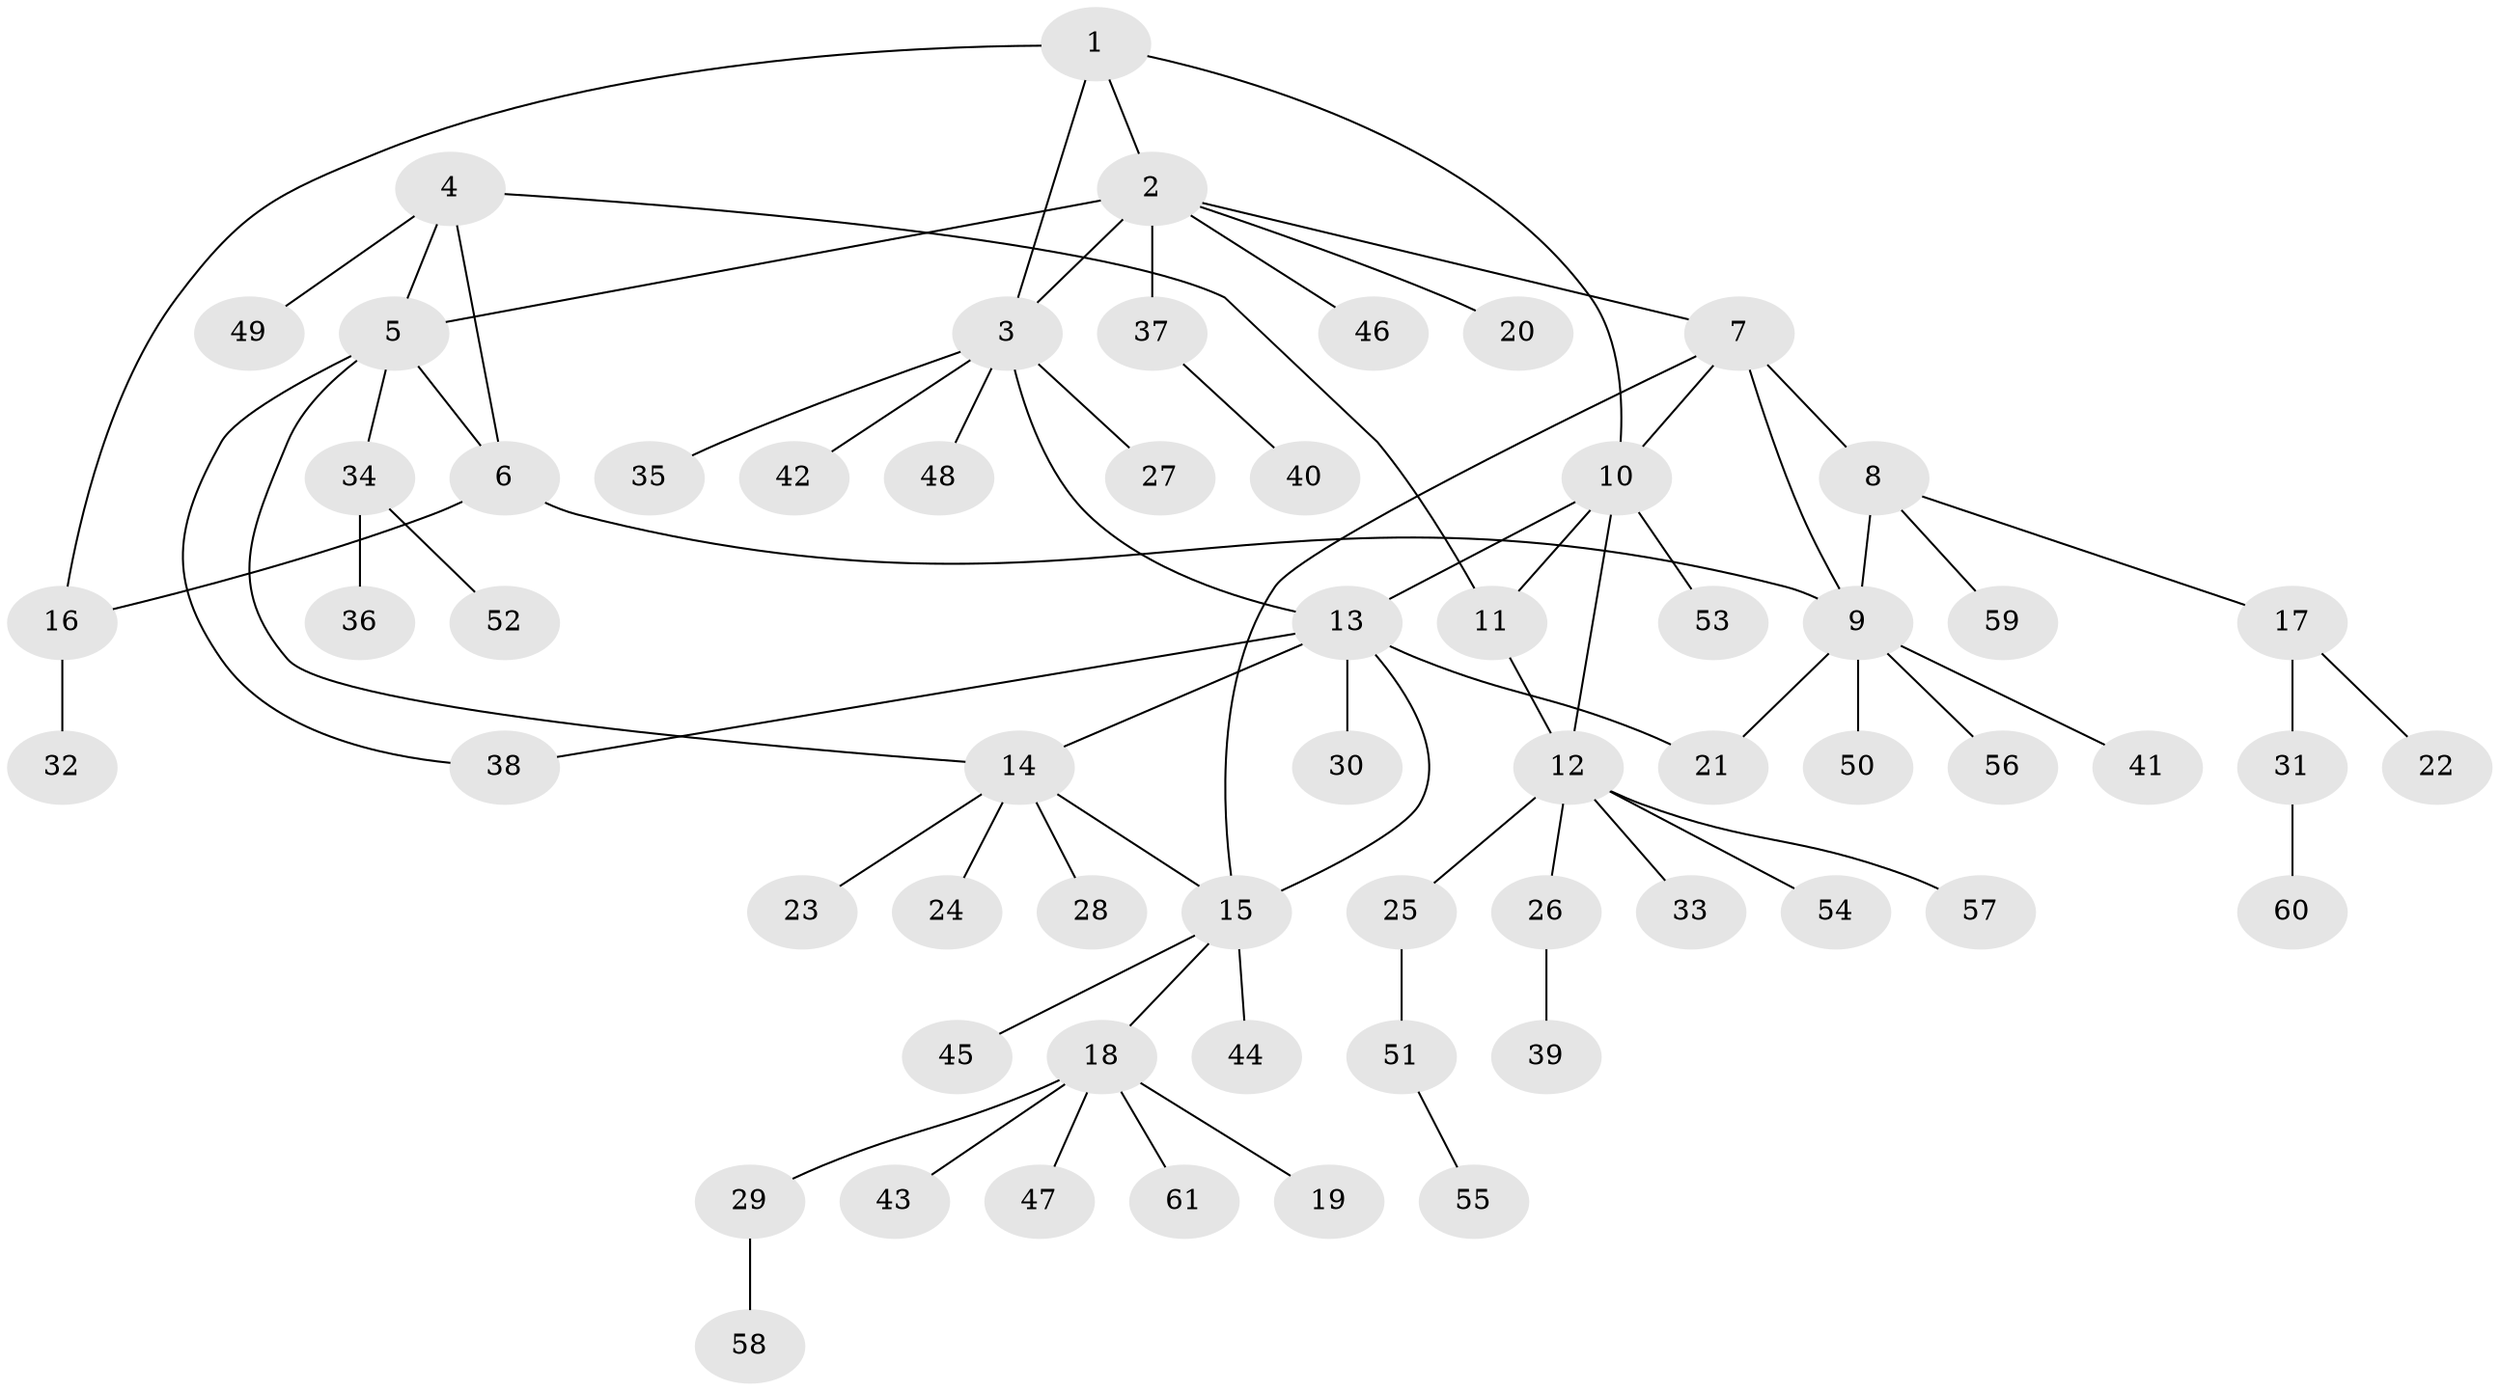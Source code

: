 // Generated by graph-tools (version 1.1) at 2025/26/03/09/25 03:26:40]
// undirected, 61 vertices, 74 edges
graph export_dot {
graph [start="1"]
  node [color=gray90,style=filled];
  1;
  2;
  3;
  4;
  5;
  6;
  7;
  8;
  9;
  10;
  11;
  12;
  13;
  14;
  15;
  16;
  17;
  18;
  19;
  20;
  21;
  22;
  23;
  24;
  25;
  26;
  27;
  28;
  29;
  30;
  31;
  32;
  33;
  34;
  35;
  36;
  37;
  38;
  39;
  40;
  41;
  42;
  43;
  44;
  45;
  46;
  47;
  48;
  49;
  50;
  51;
  52;
  53;
  54;
  55;
  56;
  57;
  58;
  59;
  60;
  61;
  1 -- 2;
  1 -- 3;
  1 -- 10;
  1 -- 16;
  2 -- 3;
  2 -- 5;
  2 -- 7;
  2 -- 20;
  2 -- 37;
  2 -- 46;
  3 -- 13;
  3 -- 27;
  3 -- 35;
  3 -- 42;
  3 -- 48;
  4 -- 5;
  4 -- 6;
  4 -- 11;
  4 -- 49;
  5 -- 6;
  5 -- 14;
  5 -- 34;
  5 -- 38;
  6 -- 9;
  6 -- 16;
  7 -- 8;
  7 -- 9;
  7 -- 10;
  7 -- 15;
  8 -- 9;
  8 -- 17;
  8 -- 59;
  9 -- 21;
  9 -- 41;
  9 -- 50;
  9 -- 56;
  10 -- 11;
  10 -- 12;
  10 -- 13;
  10 -- 53;
  11 -- 12;
  12 -- 25;
  12 -- 26;
  12 -- 33;
  12 -- 54;
  12 -- 57;
  13 -- 14;
  13 -- 15;
  13 -- 21;
  13 -- 30;
  13 -- 38;
  14 -- 15;
  14 -- 23;
  14 -- 24;
  14 -- 28;
  15 -- 18;
  15 -- 44;
  15 -- 45;
  16 -- 32;
  17 -- 22;
  17 -- 31;
  18 -- 19;
  18 -- 29;
  18 -- 43;
  18 -- 47;
  18 -- 61;
  25 -- 51;
  26 -- 39;
  29 -- 58;
  31 -- 60;
  34 -- 36;
  34 -- 52;
  37 -- 40;
  51 -- 55;
}
